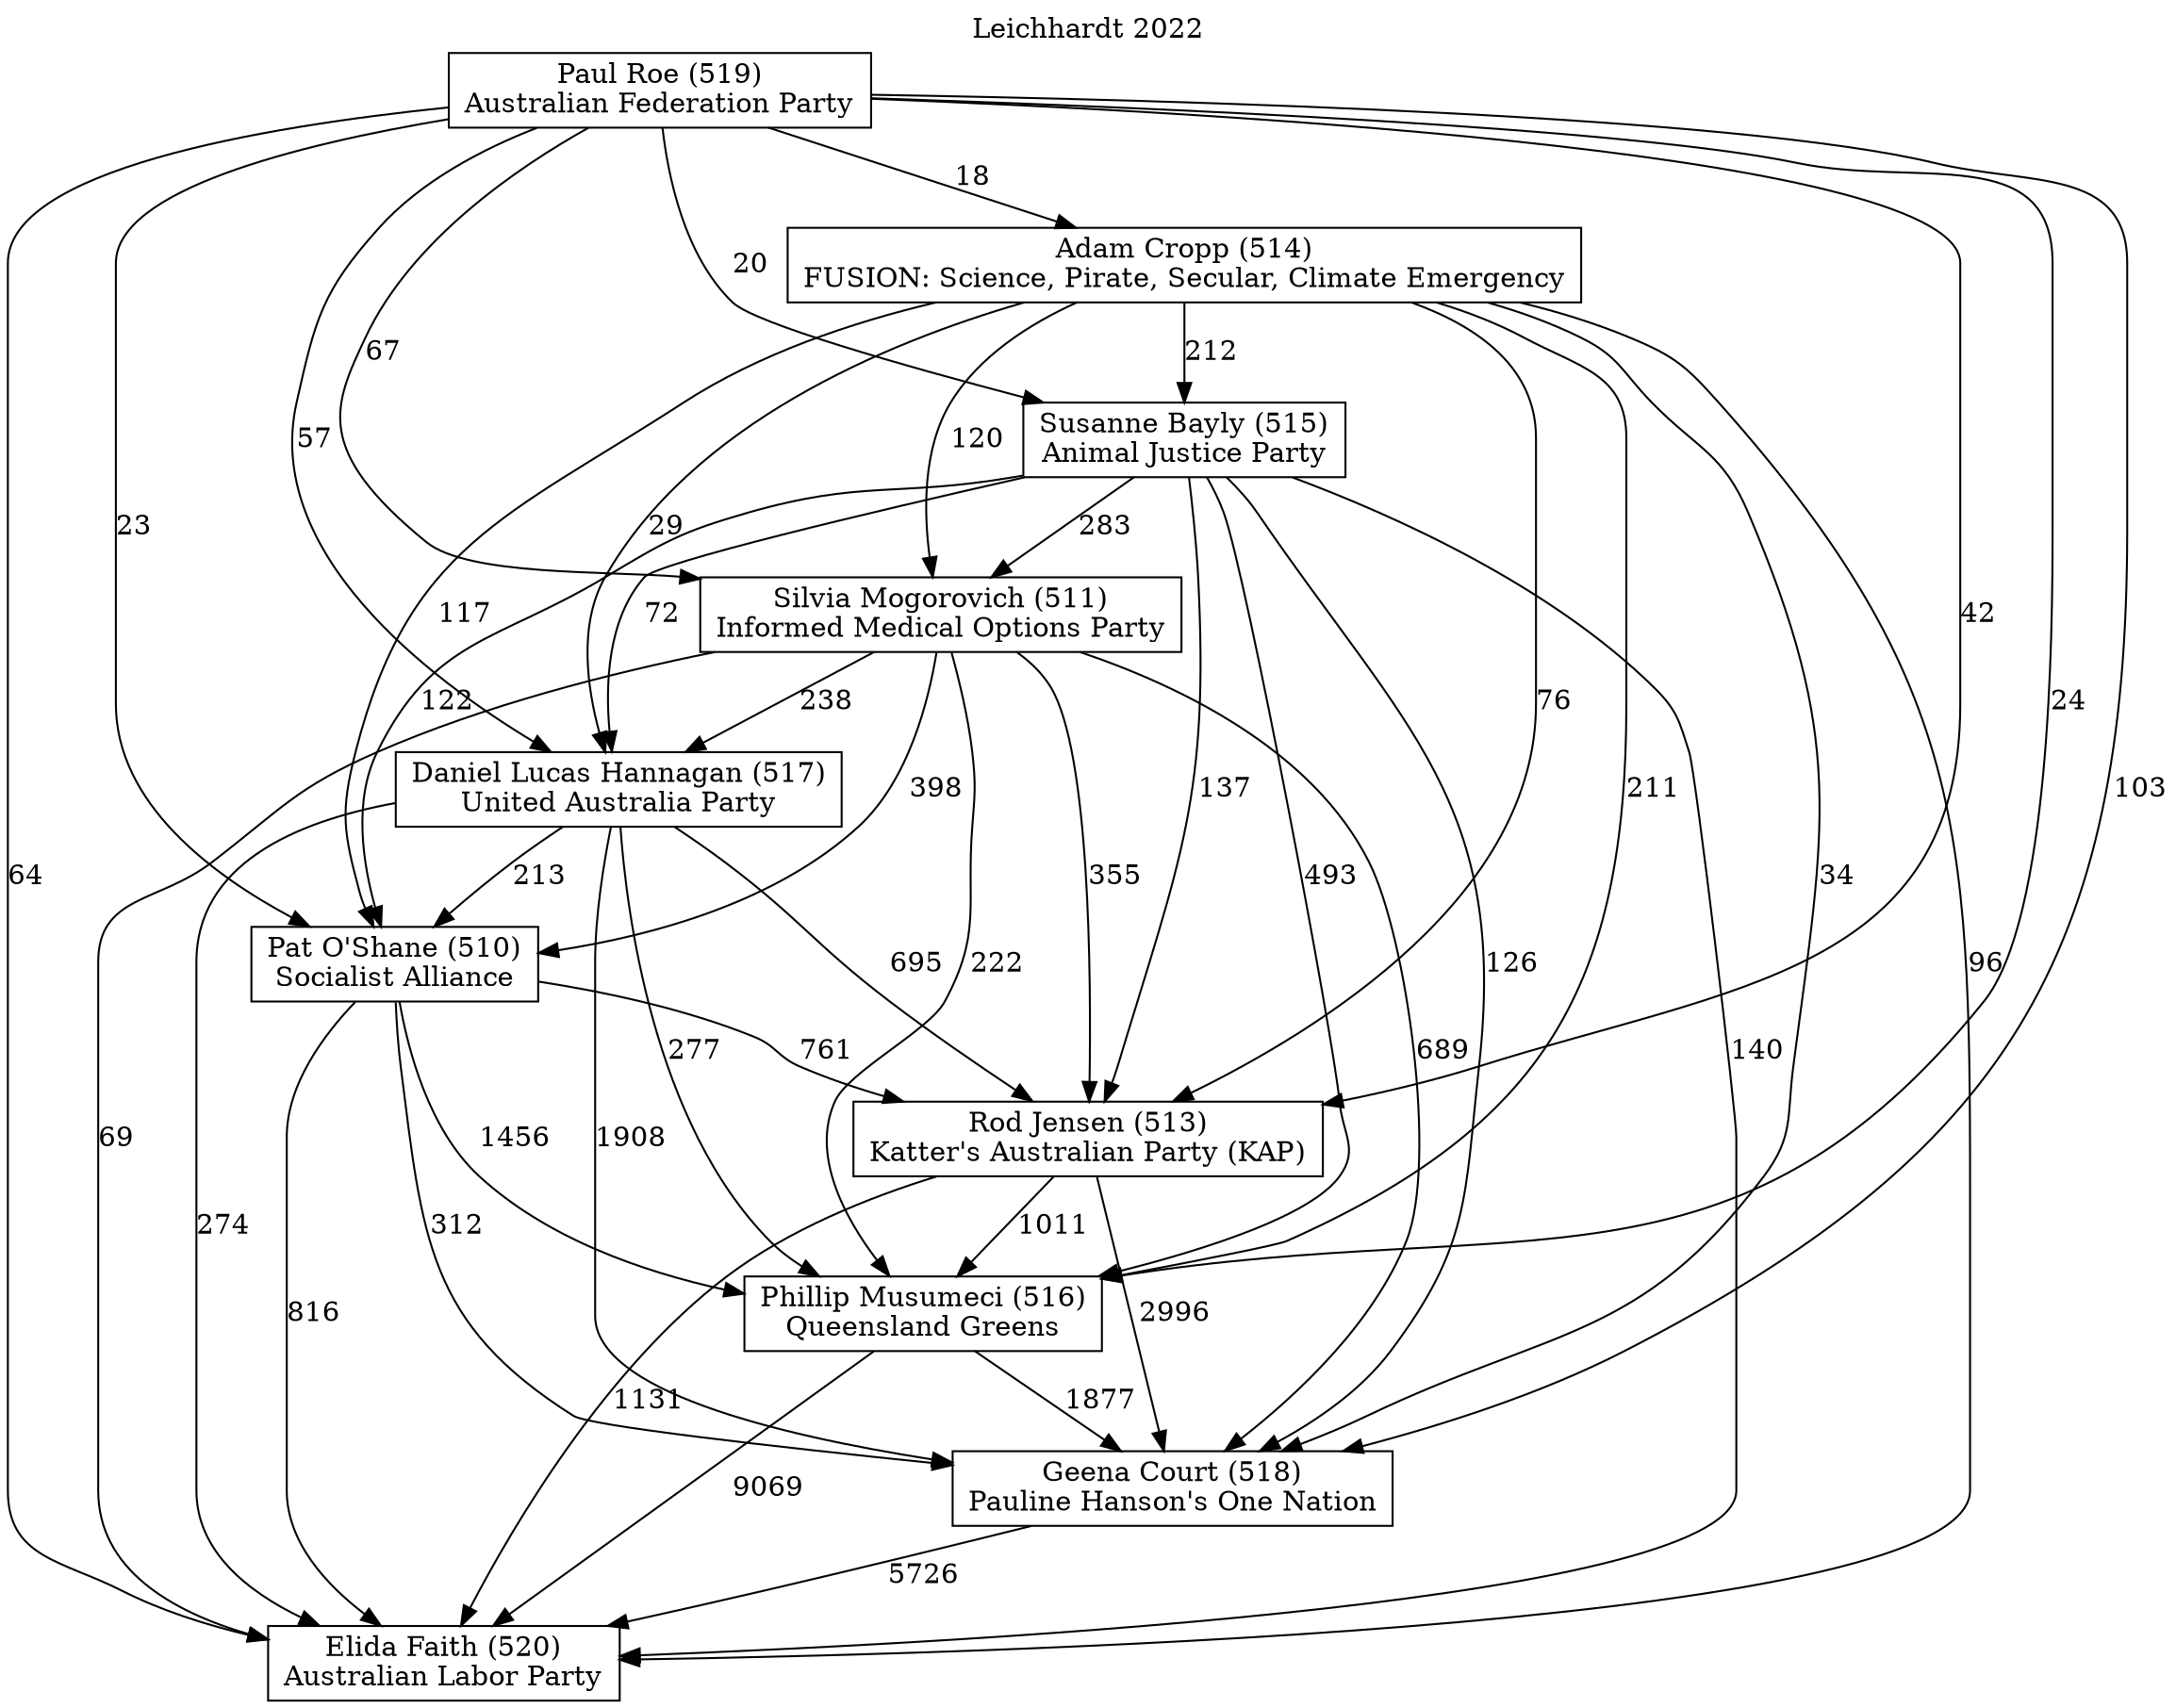 // House preference flow
digraph "Elida Faith (520)_Leichhardt_2022" {
	graph [label="Leichhardt 2022" labelloc=t mclimit=10]
	node [shape=box]
	"Paul Roe (519)" [label="Paul Roe (519)
Australian Federation Party"]
	"Susanne Bayly (515)" [label="Susanne Bayly (515)
Animal Justice Party"]
	"Phillip Musumeci (516)" [label="Phillip Musumeci (516)
Queensland Greens"]
	"Silvia Mogorovich (511)" [label="Silvia Mogorovich (511)
Informed Medical Options Party"]
	"Adam Cropp (514)" [label="Adam Cropp (514)
FUSION: Science, Pirate, Secular, Climate Emergency"]
	"Elida Faith (520)" [label="Elida Faith (520)
Australian Labor Party"]
	"Pat O'Shane (510)" [label="Pat O'Shane (510)
Socialist Alliance"]
	"Rod Jensen (513)" [label="Rod Jensen (513)
Katter's Australian Party (KAP)"]
	"Geena Court (518)" [label="Geena Court (518)
Pauline Hanson's One Nation"]
	"Daniel Lucas Hannagan (517)" [label="Daniel Lucas Hannagan (517)
United Australia Party"]
	"Adam Cropp (514)" -> "Silvia Mogorovich (511)" [label=120]
	"Adam Cropp (514)" -> "Rod Jensen (513)" [label=76]
	"Adam Cropp (514)" -> "Geena Court (518)" [label=34]
	"Daniel Lucas Hannagan (517)" -> "Phillip Musumeci (516)" [label=277]
	"Susanne Bayly (515)" -> "Phillip Musumeci (516)" [label=493]
	"Adam Cropp (514)" -> "Phillip Musumeci (516)" [label=211]
	"Paul Roe (519)" -> "Silvia Mogorovich (511)" [label=67]
	"Silvia Mogorovich (511)" -> "Rod Jensen (513)" [label=355]
	"Phillip Musumeci (516)" -> "Geena Court (518)" [label=1877]
	"Pat O'Shane (510)" -> "Phillip Musumeci (516)" [label=1456]
	"Adam Cropp (514)" -> "Daniel Lucas Hannagan (517)" [label=29]
	"Daniel Lucas Hannagan (517)" -> "Rod Jensen (513)" [label=695]
	"Daniel Lucas Hannagan (517)" -> "Elida Faith (520)" [label=274]
	"Pat O'Shane (510)" -> "Elida Faith (520)" [label=816]
	"Rod Jensen (513)" -> "Elida Faith (520)" [label=1131]
	"Daniel Lucas Hannagan (517)" -> "Pat O'Shane (510)" [label=213]
	"Rod Jensen (513)" -> "Geena Court (518)" [label=2996]
	"Phillip Musumeci (516)" -> "Elida Faith (520)" [label=9069]
	"Silvia Mogorovich (511)" -> "Phillip Musumeci (516)" [label=222]
	"Silvia Mogorovich (511)" -> "Daniel Lucas Hannagan (517)" [label=238]
	"Pat O'Shane (510)" -> "Rod Jensen (513)" [label=761]
	"Pat O'Shane (510)" -> "Geena Court (518)" [label=312]
	"Susanne Bayly (515)" -> "Geena Court (518)" [label=126]
	"Paul Roe (519)" -> "Phillip Musumeci (516)" [label=24]
	"Paul Roe (519)" -> "Geena Court (518)" [label=103]
	"Adam Cropp (514)" -> "Elida Faith (520)" [label=96]
	"Adam Cropp (514)" -> "Susanne Bayly (515)" [label=212]
	"Rod Jensen (513)" -> "Phillip Musumeci (516)" [label=1011]
	"Susanne Bayly (515)" -> "Daniel Lucas Hannagan (517)" [label=72]
	"Paul Roe (519)" -> "Daniel Lucas Hannagan (517)" [label=57]
	"Daniel Lucas Hannagan (517)" -> "Geena Court (518)" [label=1908]
	"Paul Roe (519)" -> "Pat O'Shane (510)" [label=23]
	"Paul Roe (519)" -> "Adam Cropp (514)" [label=18]
	"Susanne Bayly (515)" -> "Silvia Mogorovich (511)" [label=283]
	"Paul Roe (519)" -> "Rod Jensen (513)" [label=42]
	"Susanne Bayly (515)" -> "Rod Jensen (513)" [label=137]
	"Silvia Mogorovich (511)" -> "Geena Court (518)" [label=689]
	"Susanne Bayly (515)" -> "Elida Faith (520)" [label=140]
	"Silvia Mogorovich (511)" -> "Pat O'Shane (510)" [label=398]
	"Paul Roe (519)" -> "Susanne Bayly (515)" [label=20]
	"Paul Roe (519)" -> "Elida Faith (520)" [label=64]
	"Silvia Mogorovich (511)" -> "Elida Faith (520)" [label=69]
	"Geena Court (518)" -> "Elida Faith (520)" [label=5726]
	"Adam Cropp (514)" -> "Pat O'Shane (510)" [label=117]
	"Susanne Bayly (515)" -> "Pat O'Shane (510)" [label=122]
}
